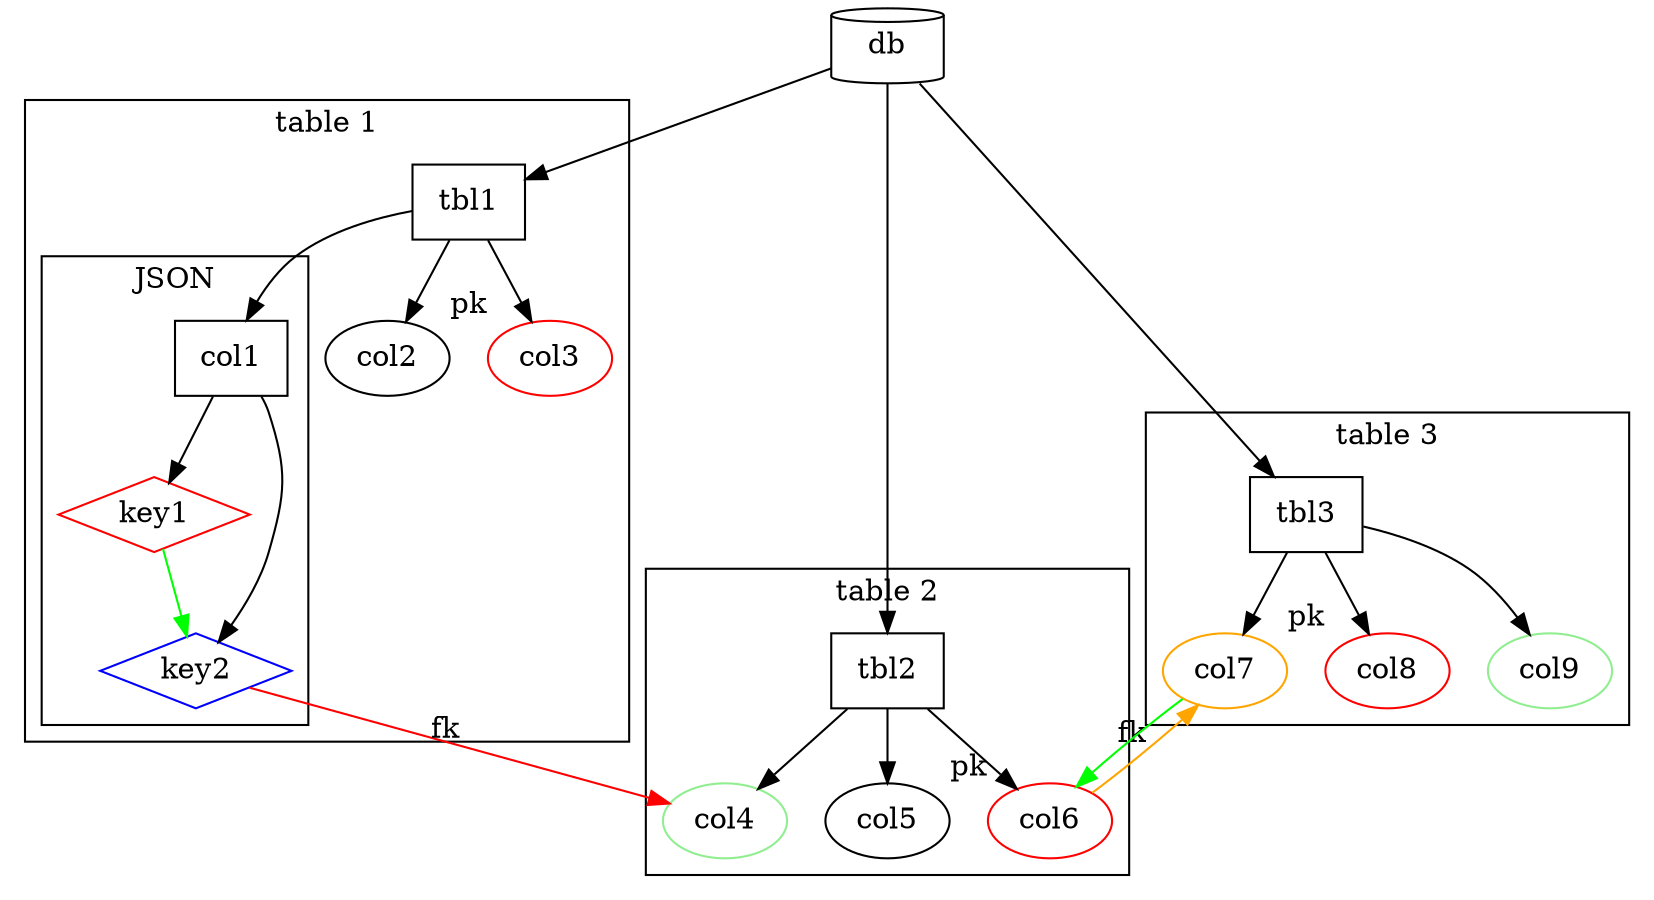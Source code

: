 strict digraph example {
    db [shape=cylinder]
    tbl1 [shape=box]
    tbl2 [shape=box]
    tbl3 [shape=box]
    col1 [shape=box]
    col2 [shape=oval]
    col3 [shape=oval, xlabel=pk, color=red]
    col4 [shape=oval, color=lightgreen]
    col5 [shape=oval]
    col6 [shape=oval, xlabel=pk, color=red]
    col7 [shape=oval, color=orange]
    col8 [shape=oval, xlabel=pk, color=red]
    col9 [shape=oval, color=lightgreen]
    key1 [shape=diamond, color=red]
    key2 [shape=diamond, color=blue]

    db -> tbl1
    db -> tbl2
    db -> tbl3

    subgraph cluster_table_1 {
        label = "table 1"
        tbl1 -> col1
        tbl1 -> col2
        tbl1 -> col3
        subgraph cluster_json {
            label = "JSON"
            col1 -> key1
            col1 -> key2
        }
    }


    subgraph cluster_table_2 {
        label = "table 2"
        tbl2 -> col4
        tbl2 -> col5
        tbl2 -> col6
    }

    subgraph cluster_table_3 {
        label = "table 3"
        tbl3 -> col7
        tbl3 -> col8
        tbl3 -> col9
    }

    key1 -> key2 [color=green]
    key2 -> col4 [color=red, xlabel=fk]
    col6 -> col7 [color=orange, xlabel=fk]
    col7 -> col6 [color=green]
}
